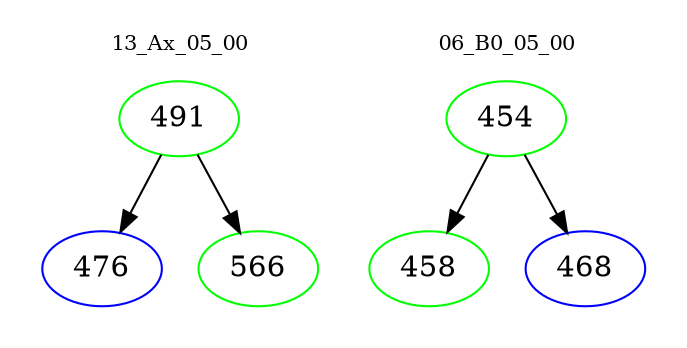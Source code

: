 digraph{
subgraph cluster_0 {
color = white
label = "13_Ax_05_00";
fontsize=10;
T0_491 [label="491", color="green"]
T0_491 -> T0_476 [color="black"]
T0_476 [label="476", color="blue"]
T0_491 -> T0_566 [color="black"]
T0_566 [label="566", color="green"]
}
subgraph cluster_1 {
color = white
label = "06_B0_05_00";
fontsize=10;
T1_454 [label="454", color="green"]
T1_454 -> T1_458 [color="black"]
T1_458 [label="458", color="green"]
T1_454 -> T1_468 [color="black"]
T1_468 [label="468", color="blue"]
}
}
